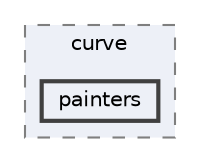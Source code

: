 digraph "painters"
{
 // LATEX_PDF_SIZE
  bgcolor="transparent";
  edge [fontname=Helvetica,fontsize=10,labelfontname=Helvetica,labelfontsize=10];
  node [fontname=Helvetica,fontsize=10,shape=box,height=0.2,width=0.4];
  compound=true
  subgraph clusterdir_47425afe2895be1f5d86a2a0b876b986 {
    graph [ bgcolor="#edf0f7", pencolor="grey50", label="curve", fontname=Helvetica,fontsize=10 style="filled,dashed", URL="dir_47425afe2895be1f5d86a2a0b876b986.html",tooltip=""]
  dir_f01b15e69ead61f8dae7190db0015031 [label="painters", fillcolor="#edf0f7", color="grey25", style="filled,bold", URL="dir_f01b15e69ead61f8dae7190db0015031.html",tooltip=""];
  }
}
